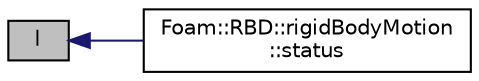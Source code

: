 digraph "l"
{
  bgcolor="transparent";
  edge [fontname="Helvetica",fontsize="10",labelfontname="Helvetica",labelfontsize="10"];
  node [fontname="Helvetica",fontsize="10",shape=record];
  rankdir="LR";
  Node1 [label="l",height=0.2,width=0.4,color="black", fillcolor="grey75", style="filled", fontcolor="black"];
  Node1 -> Node2 [dir="back",color="midnightblue",fontsize="10",style="solid",fontname="Helvetica"];
  Node2 [label="Foam::RBD::rigidBodyMotion\l::status",height=0.2,width=0.4,color="black",URL="$a02267.html#a04270e7ad986406573ecd2056ff344dc",tooltip="Report the status of the motion of the given body. "];
}
